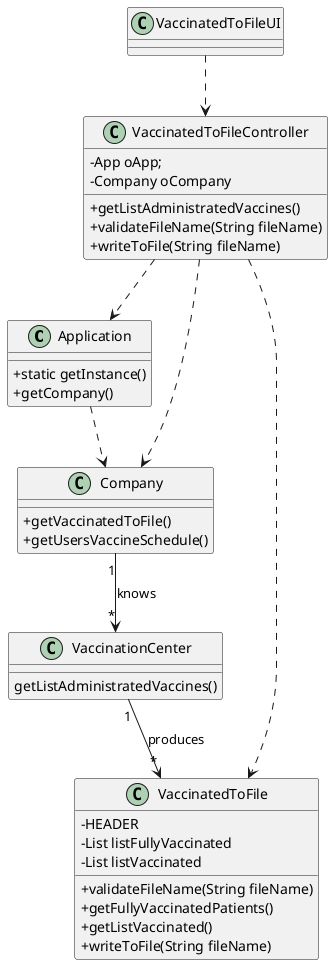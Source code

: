 @startuml
skinparam classAttributeIconSize 0

class Application {
  +static getInstance()
  +getCompany()


}

class VaccinatedToFile {
-HEADER
-List listFullyVaccinated
-List listVaccinated

+validateFileName(String fileName)
+getFullyVaccinatedPatients()
+getListVaccinated()
+writeToFile(String fileName)
}


class Company {
+getVaccinatedToFile()
+getUsersVaccineSchedule()

}



class VaccinationCenter{
getListAdministratedVaccines()
}


class VaccinatedToFileController {
-App oApp;
-Company oCompany

+getListAdministratedVaccines()
+validateFileName(String fileName)
+writeToFile(String fileName)
}

class VaccinatedToFileUI {

}


VaccinatedToFileUI ..> VaccinatedToFileController
VaccinatedToFileController ..> Company
VaccinatedToFileController ..> Application
Application ..> Company
Company "1"-->"*"VaccinationCenter :knows
VaccinatedToFileController ..> VaccinatedToFile
VaccinationCenter "1" --> "*" VaccinatedToFile : produces




@enduml
